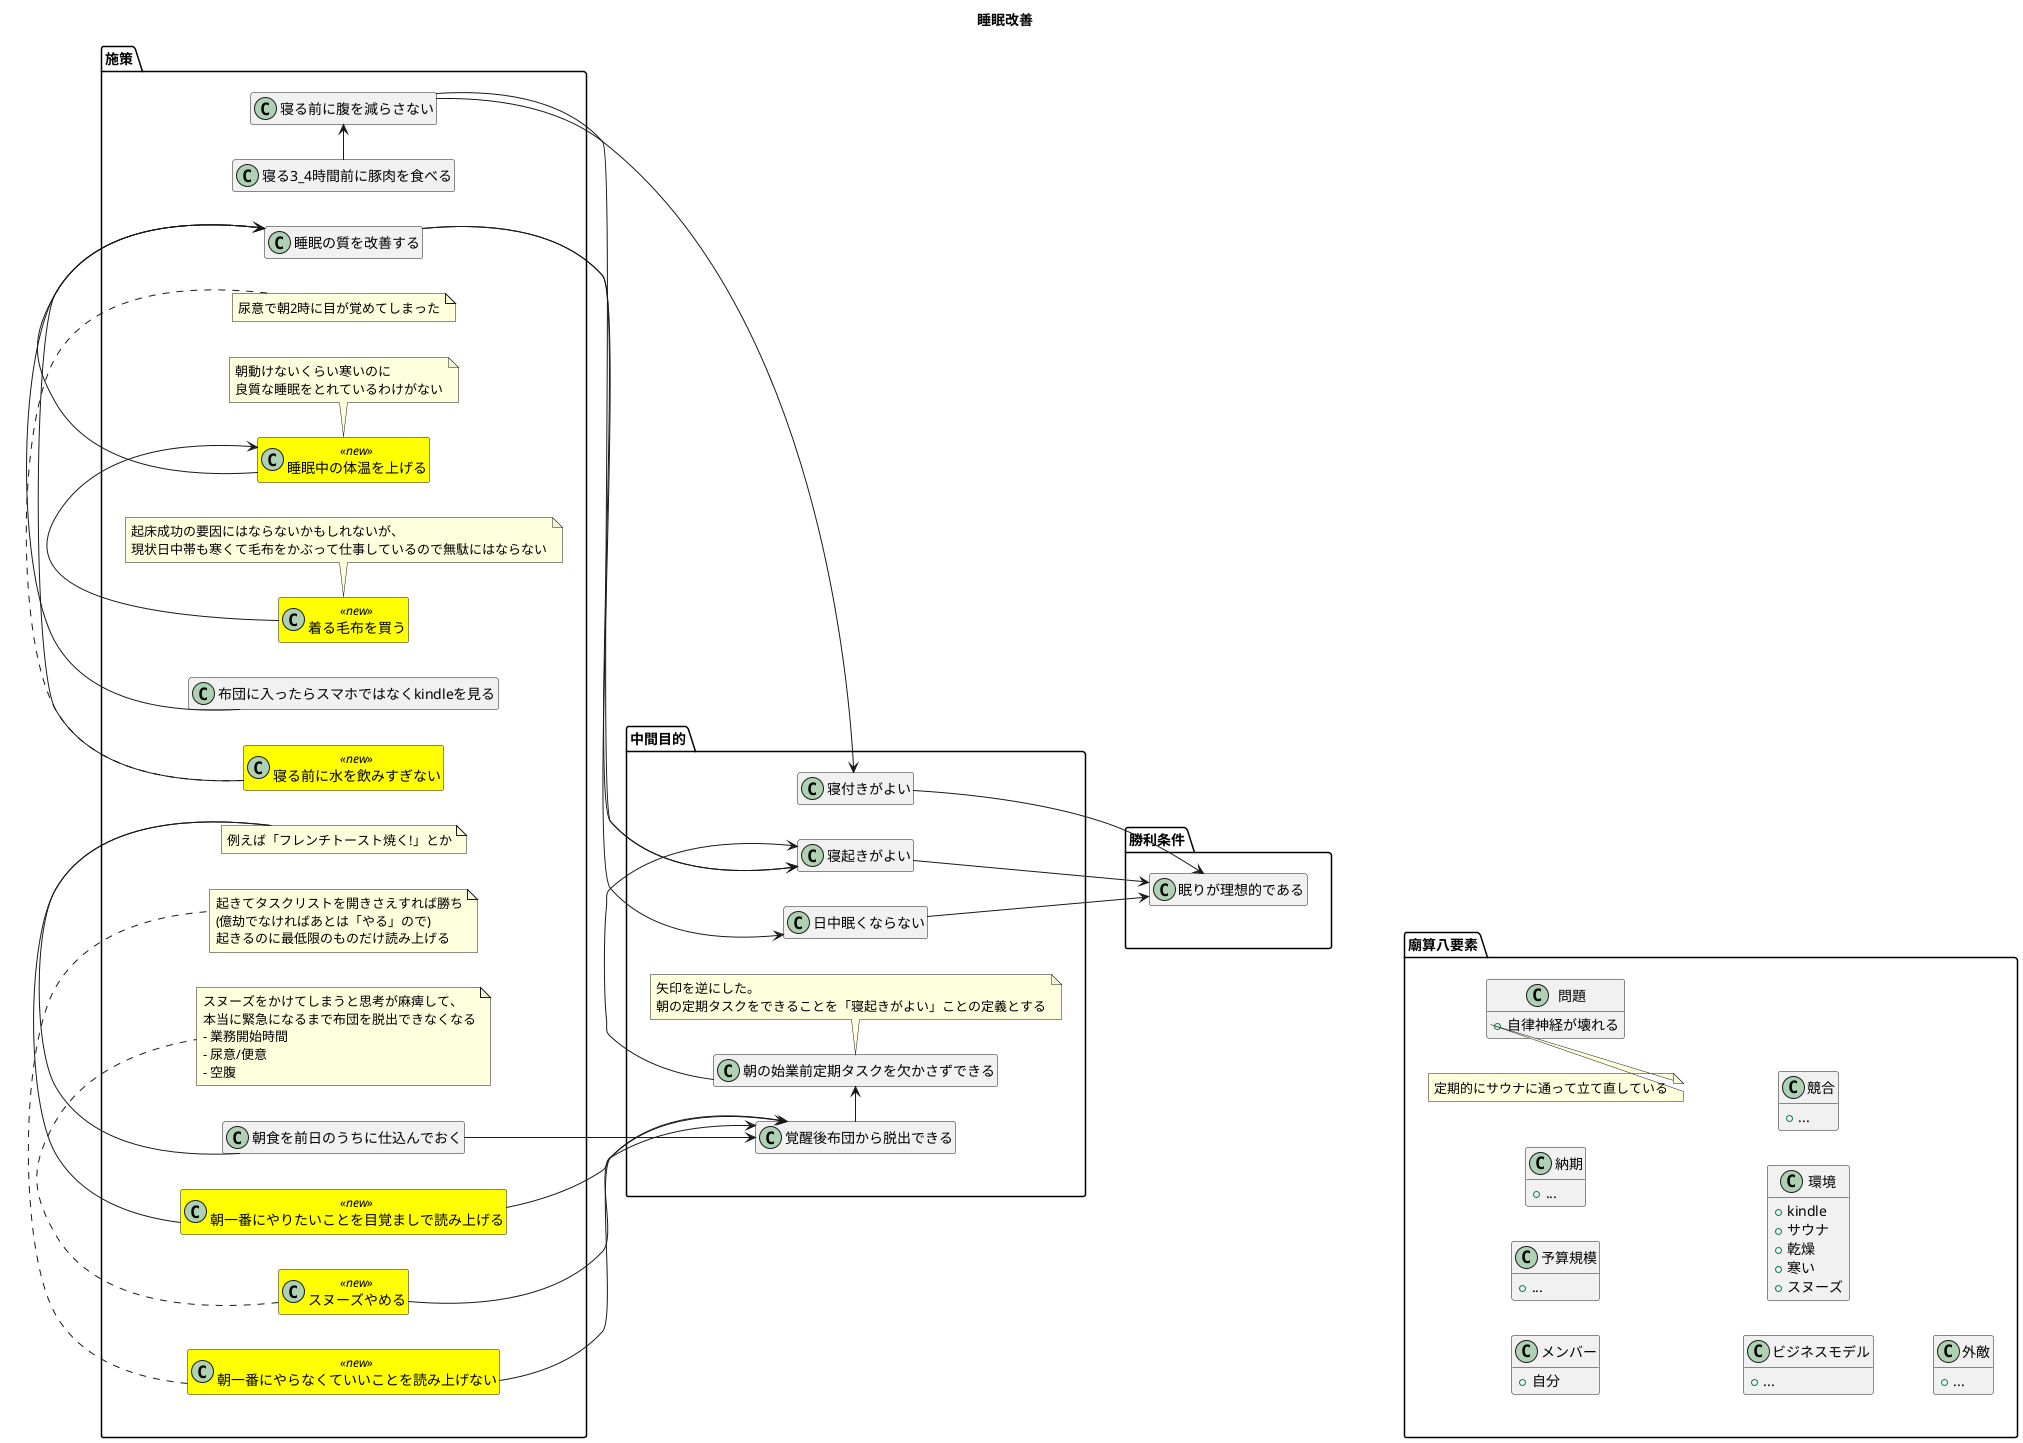 @startuml

title 睡眠改善

hide empty members
skinparam class {
  BackgroundColor<<deprecated>> Grey
  BackgroundColor<<done>> Cyan
  BackgroundColor<<new>> Yellow
}

left to right direction


package 勝利条件 {
  class 眠りが理想的である
}

package 中間目的 {
  class 寝付きがよい
  寝付きがよい --> 眠りが理想的である

  class 寝起きがよい
  寝起きがよい --> 眠りが理想的である

  class 日中眠くならない
  日中眠くならない --> 眠りが理想的である

  class 覚醒後布団から脱出できる
  朝の始業前定期タスクを欠かさずできる -> 寝起きがよい

  class 朝の始業前定期タスクを欠かさずできる
  note bottom
  矢印を逆にした。
  朝の定期タスクをできることを「寝起きがよい」ことの定義とする
  end note
  覚醒後布団から脱出できる -> 朝の始業前定期タスクを欠かさずできる
}

package 施策 {
  class 睡眠の質を改善する
  睡眠の質を改善する --> 寝起きがよい
  睡眠の質を改善する --> 日中眠くならない

  class 布団に入ったらスマホではなくkindleを見る
  布団に入ったらスマホではなくkindleを見る -> 睡眠の質を改善する

  class 寝る前に水を飲みすぎない<<new>>
  note bottom
  尿意で朝2時に目が覚めてしまった
  end note
  寝る前に水を飲みすぎない -> 睡眠の質を改善する

  class 睡眠中の体温を上げる<<new>>
  note bottom
  朝動けないくらい寒いのに
  良質な睡眠をとれているわけがない
  end note
  睡眠中の体温を上げる -> 睡眠の質を改善する

  class 着る毛布を買う<<new>>
  note bottom
  起床成功の要因にはならないかもしれないが、
  現状日中帯も寒くて毛布をかぶって仕事しているので無駄にはならない
  end note
  着る毛布を買う -> 睡眠中の体温を上げる

  class 寝る前に腹を減らさない
  寝る前に腹を減らさない --> 寝付きがよい
  寝る前に腹を減らさない --> 寝起きがよい
  寝る3_4時間前に豚肉を食べる -> 寝る前に腹を減らさない

  class 朝一番にやりたいことを目覚ましで読み上げる<<new>>
  note "例えば「フレンチトースト焼く!」とか" as todo_example
  朝一番にやりたいことを目覚ましで読み上げる - todo_example
  朝一番にやりたいことを目覚ましで読み上げる --> 覚醒後布団から脱出できる

  class 朝一番にやらなくていいことを読み上げない<<new>>
  note bottom
  起きてタスクリストを開きさえすれば勝ち
  (億劫でなければあとは「やる」ので)
  起きるのに最低限のものだけ読み上げる
  end note
  朝一番にやらなくていいことを読み上げない --> 覚醒後布団から脱出できる

  class 朝食を前日のうちに仕込んでおく
  朝食を前日のうちに仕込んでおく --> 覚醒後布団から脱出できる
  朝食を前日のうちに仕込んでおく - todo_example

  class スヌーズやめる<<new>>
  note bottom
  スヌーズをかけてしまうと思考が麻痺して、
  本当に緊急になるまで布団を脱出できなくなる
  - 業務開始時間
  - 尿意/便意
  - 空腹
  end note
  スヌーズやめる --> 覚醒後布団から脱出できる
}

package 廟算八要素 {
  class メンバー {
   + 自分
  }
  class 予算規模 {
   + ...
  }
  class 納期 {
   + ...
  }
  class ビジネスモデル {
   + ...
  }
  class 環境 {
   + kindle
   + サウナ
   + 乾燥
   + 寒い
   + スヌーズ
  }

  class 競合 {
   + ...
  }
  class 外敵 {
   + ...
  }
  class 問題 {
   + 自律神経が壊れる
  }
  note right of 問題::自律神経が壊れる
  定期的にサウナに通って立て直している
  end note
}

中間目的 --u[hidden]--> 勝利条件
施策 --u[hidden]--> 中間目的
廟算八要素 ---u[hidden]--> 施策

@enduml

